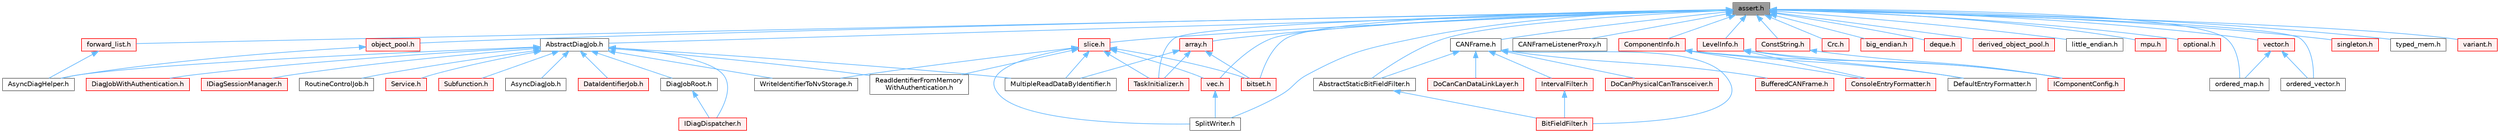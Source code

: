 digraph "assert.h"
{
 // LATEX_PDF_SIZE
  bgcolor="transparent";
  edge [fontname=Helvetica,fontsize=10,labelfontname=Helvetica,labelfontsize=10];
  node [fontname=Helvetica,fontsize=10,shape=box,height=0.2,width=0.4];
  Node1 [id="Node000001",label="assert.h",height=0.2,width=0.4,color="gray40", fillcolor="grey60", style="filled", fontcolor="black",tooltip=" "];
  Node1 -> Node2 [id="edge1_Node000001_Node000002",dir="back",color="steelblue1",style="solid",tooltip=" "];
  Node2 [id="Node000002",label="AbstractDiagJob.h",height=0.2,width=0.4,color="grey40", fillcolor="white", style="filled",URL="$d9/d94/AbstractDiagJob_8h_source.html",tooltip=" "];
  Node2 -> Node3 [id="edge2_Node000002_Node000003",dir="back",color="steelblue1",style="solid",tooltip=" "];
  Node3 [id="Node000003",label="AsyncDiagHelper.h",height=0.2,width=0.4,color="grey40", fillcolor="white", style="filled",URL="$dc/d7e/AsyncDiagHelper_8h_source.html",tooltip=" "];
  Node2 -> Node4 [id="edge3_Node000002_Node000004",dir="back",color="steelblue1",style="solid",tooltip=" "];
  Node4 [id="Node000004",label="AsyncDiagJob.h",height=0.2,width=0.4,color="grey40", fillcolor="white", style="filled",URL="$d2/def/AsyncDiagJob_8h_source.html",tooltip=" "];
  Node2 -> Node5 [id="edge4_Node000002_Node000005",dir="back",color="steelblue1",style="solid",tooltip=" "];
  Node5 [id="Node000005",label="DataIdentifierJob.h",height=0.2,width=0.4,color="red", fillcolor="#FFF0F0", style="filled",URL="$dd/d00/DataIdentifierJob_8h_source.html",tooltip=" "];
  Node2 -> Node11 [id="edge5_Node000002_Node000011",dir="back",color="steelblue1",style="solid",tooltip=" "];
  Node11 [id="Node000011",label="DiagJobRoot.h",height=0.2,width=0.4,color="grey40", fillcolor="white", style="filled",URL="$d2/d98/DiagJobRoot_8h_source.html",tooltip=" "];
  Node11 -> Node12 [id="edge6_Node000011_Node000012",dir="back",color="steelblue1",style="solid",tooltip=" "];
  Node12 [id="Node000012",label="IDiagDispatcher.h",height=0.2,width=0.4,color="red", fillcolor="#FFF0F0", style="filled",URL="$d2/de2/IDiagDispatcher_8h_source.html",tooltip=" "];
  Node2 -> Node16 [id="edge7_Node000002_Node000016",dir="back",color="steelblue1",style="solid",tooltip=" "];
  Node16 [id="Node000016",label="DiagJobWithAuthentication.h",height=0.2,width=0.4,color="red", fillcolor="#FFF0F0", style="filled",URL="$d4/d9f/DiagJobWithAuthentication_8h_source.html",tooltip=" "];
  Node2 -> Node12 [id="edge8_Node000002_Node000012",dir="back",color="steelblue1",style="solid",tooltip=" "];
  Node2 -> Node18 [id="edge9_Node000002_Node000018",dir="back",color="steelblue1",style="solid",tooltip=" "];
  Node18 [id="Node000018",label="IDiagSessionManager.h",height=0.2,width=0.4,color="red", fillcolor="#FFF0F0", style="filled",URL="$d0/df9/IDiagSessionManager_8h_source.html",tooltip=" "];
  Node2 -> Node20 [id="edge10_Node000002_Node000020",dir="back",color="steelblue1",style="solid",tooltip=" "];
  Node20 [id="Node000020",label="MultipleReadDataByIdentifier.h",height=0.2,width=0.4,color="grey40", fillcolor="white", style="filled",URL="$d0/d76/MultipleReadDataByIdentifier_8h_source.html",tooltip=" "];
  Node2 -> Node7 [id="edge11_Node000002_Node000007",dir="back",color="steelblue1",style="solid",tooltip=" "];
  Node7 [id="Node000007",label="ReadIdentifierFromMemory\lWithAuthentication.h",height=0.2,width=0.4,color="grey40", fillcolor="white", style="filled",URL="$df/d1d/ReadIdentifierFromMemoryWithAuthentication_8h_source.html",tooltip=" "];
  Node2 -> Node21 [id="edge12_Node000002_Node000021",dir="back",color="steelblue1",style="solid",tooltip=" "];
  Node21 [id="Node000021",label="RoutineControlJob.h",height=0.2,width=0.4,color="grey40", fillcolor="white", style="filled",URL="$d4/da0/RoutineControlJob_8h_source.html",tooltip=" "];
  Node2 -> Node22 [id="edge13_Node000002_Node000022",dir="back",color="steelblue1",style="solid",tooltip=" "];
  Node22 [id="Node000022",label="Service.h",height=0.2,width=0.4,color="red", fillcolor="#FFF0F0", style="filled",URL="$d8/de7/Service_8h_source.html",tooltip=" "];
  Node2 -> Node34 [id="edge14_Node000002_Node000034",dir="back",color="steelblue1",style="solid",tooltip=" "];
  Node34 [id="Node000034",label="Subfunction.h",height=0.2,width=0.4,color="red", fillcolor="#FFF0F0", style="filled",URL="$d3/d9f/Subfunction_8h_source.html",tooltip=" "];
  Node2 -> Node44 [id="edge15_Node000002_Node000044",dir="back",color="steelblue1",style="solid",tooltip=" "];
  Node44 [id="Node000044",label="WriteIdentifierToNvStorage.h",height=0.2,width=0.4,color="grey40", fillcolor="white", style="filled",URL="$d9/dae/WriteIdentifierToNvStorage_8h_source.html",tooltip=" "];
  Node1 -> Node45 [id="edge16_Node000001_Node000045",dir="back",color="steelblue1",style="solid",tooltip=" "];
  Node45 [id="Node000045",label="AbstractStaticBitFieldFilter.h",height=0.2,width=0.4,color="grey40", fillcolor="white", style="filled",URL="$dd/d42/AbstractStaticBitFieldFilter_8h.html",tooltip=" "];
  Node45 -> Node46 [id="edge17_Node000045_Node000046",dir="back",color="steelblue1",style="solid",tooltip=" "];
  Node46 [id="Node000046",label="BitFieldFilter.h",height=0.2,width=0.4,color="red", fillcolor="#FFF0F0", style="filled",URL="$de/d63/BitFieldFilter_8h.html",tooltip=" "];
  Node1 -> Node50 [id="edge18_Node000001_Node000050",dir="back",color="steelblue1",style="solid",tooltip=" "];
  Node50 [id="Node000050",label="CANFrame.h",height=0.2,width=0.4,color="grey40", fillcolor="white", style="filled",URL="$d1/d59/CANFrame_8h.html",tooltip=" "];
  Node50 -> Node45 [id="edge19_Node000050_Node000045",dir="back",color="steelblue1",style="solid",tooltip=" "];
  Node50 -> Node46 [id="edge20_Node000050_Node000046",dir="back",color="steelblue1",style="solid",tooltip=" "];
  Node50 -> Node51 [id="edge21_Node000050_Node000051",dir="back",color="steelblue1",style="solid",tooltip=" "];
  Node51 [id="Node000051",label="BufferedCANFrame.h",height=0.2,width=0.4,color="red", fillcolor="#FFF0F0", style="filled",URL="$d4/df8/BufferedCANFrame_8h.html",tooltip=" "];
  Node50 -> Node52 [id="edge22_Node000050_Node000052",dir="back",color="steelblue1",style="solid",tooltip=" "];
  Node52 [id="Node000052",label="DoCanCanDataLinkLayer.h",height=0.2,width=0.4,color="red", fillcolor="#FFF0F0", style="filled",URL="$d0/d7e/DoCanCanDataLinkLayer_8h_source.html",tooltip=" "];
  Node50 -> Node54 [id="edge23_Node000050_Node000054",dir="back",color="steelblue1",style="solid",tooltip=" "];
  Node54 [id="Node000054",label="DoCanPhysicalCanTransceiver.h",height=0.2,width=0.4,color="red", fillcolor="#FFF0F0", style="filled",URL="$de/da1/DoCanPhysicalCanTransceiver_8h_source.html",tooltip=" "];
  Node50 -> Node56 [id="edge24_Node000050_Node000056",dir="back",color="steelblue1",style="solid",tooltip=" "];
  Node56 [id="Node000056",label="IntervalFilter.h",height=0.2,width=0.4,color="red", fillcolor="#FFF0F0", style="filled",URL="$d2/d34/IntervalFilter_8h.html",tooltip=" "];
  Node56 -> Node46 [id="edge25_Node000056_Node000046",dir="back",color="steelblue1",style="solid",tooltip=" "];
  Node1 -> Node58 [id="edge26_Node000001_Node000058",dir="back",color="steelblue1",style="solid",tooltip=" "];
  Node58 [id="Node000058",label="CANFrameListenerProxy.h",height=0.2,width=0.4,color="grey40", fillcolor="white", style="filled",URL="$d9/d05/CANFrameListenerProxy_8h_source.html",tooltip=" "];
  Node1 -> Node59 [id="edge27_Node000001_Node000059",dir="back",color="steelblue1",style="solid",tooltip=" "];
  Node59 [id="Node000059",label="ComponentInfo.h",height=0.2,width=0.4,color="red", fillcolor="#FFF0F0", style="filled",URL="$da/d05/ComponentInfo_8h_source.html",tooltip=" "];
  Node59 -> Node60 [id="edge28_Node000059_Node000060",dir="back",color="steelblue1",style="solid",tooltip=" "];
  Node60 [id="Node000060",label="ConsoleEntryFormatter.h",height=0.2,width=0.4,color="red", fillcolor="#FFF0F0", style="filled",URL="$dd/db0/ConsoleEntryFormatter_8h_source.html",tooltip=" "];
  Node59 -> Node62 [id="edge29_Node000059_Node000062",dir="back",color="steelblue1",style="solid",tooltip=" "];
  Node62 [id="Node000062",label="DefaultEntryFormatter.h",height=0.2,width=0.4,color="grey40", fillcolor="white", style="filled",URL="$df/dd4/DefaultEntryFormatter_8h_source.html",tooltip=" "];
  Node59 -> Node63 [id="edge30_Node000059_Node000063",dir="back",color="steelblue1",style="solid",tooltip=" "];
  Node63 [id="Node000063",label="IComponentConfig.h",height=0.2,width=0.4,color="red", fillcolor="#FFF0F0", style="filled",URL="$d4/d3e/IComponentConfig_8h_source.html",tooltip=" "];
  Node1 -> Node88 [id="edge31_Node000001_Node000088",dir="back",color="steelblue1",style="solid",tooltip=" "];
  Node88 [id="Node000088",label="ConstString.h",height=0.2,width=0.4,color="red", fillcolor="#FFF0F0", style="filled",URL="$d7/dc6/ConstString_8h_source.html",tooltip=" "];
  Node88 -> Node63 [id="edge32_Node000088_Node000063",dir="back",color="steelblue1",style="solid",tooltip=" "];
  Node1 -> Node112 [id="edge33_Node000001_Node000112",dir="back",color="steelblue1",style="solid",tooltip=" "];
  Node112 [id="Node000112",label="Crc.h",height=0.2,width=0.4,color="red", fillcolor="#FFF0F0", style="filled",URL="$d4/dd2/Crc_8h_source.html",tooltip=" "];
  Node1 -> Node116 [id="edge34_Node000001_Node000116",dir="back",color="steelblue1",style="solid",tooltip=" "];
  Node116 [id="Node000116",label="LevelInfo.h",height=0.2,width=0.4,color="red", fillcolor="#FFF0F0", style="filled",URL="$d0/df8/LevelInfo_8h_source.html",tooltip=" "];
  Node116 -> Node60 [id="edge35_Node000116_Node000060",dir="back",color="steelblue1",style="solid",tooltip=" "];
  Node116 -> Node62 [id="edge36_Node000116_Node000062",dir="back",color="steelblue1",style="solid",tooltip=" "];
  Node116 -> Node63 [id="edge37_Node000116_Node000063",dir="back",color="steelblue1",style="solid",tooltip=" "];
  Node1 -> Node117 [id="edge38_Node000001_Node000117",dir="back",color="steelblue1",style="solid",tooltip=" "];
  Node117 [id="Node000117",label="SplitWriter.h",height=0.2,width=0.4,color="grey40", fillcolor="white", style="filled",URL="$dc/d25/SplitWriter_8h_source.html",tooltip=" "];
  Node1 -> Node118 [id="edge39_Node000001_Node000118",dir="back",color="steelblue1",style="solid",tooltip=" "];
  Node118 [id="Node000118",label="TaskInitializer.h",height=0.2,width=0.4,color="red", fillcolor="#FFF0F0", style="filled",URL="$df/d5f/TaskInitializer_8h_source.html",tooltip=" "];
  Node1 -> Node120 [id="edge40_Node000001_Node000120",dir="back",color="steelblue1",style="solid",tooltip=" "];
  Node120 [id="Node000120",label="array.h",height=0.2,width=0.4,color="red", fillcolor="#FFF0F0", style="filled",URL="$db/d63/array_8h_source.html",tooltip=" "];
  Node120 -> Node20 [id="edge41_Node000120_Node000020",dir="back",color="steelblue1",style="solid",tooltip=" "];
  Node120 -> Node118 [id="edge42_Node000120_Node000118",dir="back",color="steelblue1",style="solid",tooltip=" "];
  Node120 -> Node136 [id="edge43_Node000120_Node000136",dir="back",color="steelblue1",style="solid",tooltip=" "];
  Node136 [id="Node000136",label="bitset.h",height=0.2,width=0.4,color="red", fillcolor="#FFF0F0", style="filled",URL="$d1/d69/bitset_8h.html",tooltip=" "];
  Node1 -> Node148 [id="edge44_Node000001_Node000148",dir="back",color="steelblue1",style="solid",tooltip=" "];
  Node148 [id="Node000148",label="big_endian.h",height=0.2,width=0.4,color="red", fillcolor="#FFF0F0", style="filled",URL="$db/dad/big__endian_8h_source.html",tooltip=" "];
  Node1 -> Node136 [id="edge45_Node000001_Node000136",dir="back",color="steelblue1",style="solid",tooltip=" "];
  Node1 -> Node149 [id="edge46_Node000001_Node000149",dir="back",color="steelblue1",style="solid",tooltip=" "];
  Node149 [id="Node000149",label="deque.h",height=0.2,width=0.4,color="red", fillcolor="#FFF0F0", style="filled",URL="$dc/d44/deque_8h.html",tooltip=" "];
  Node1 -> Node154 [id="edge47_Node000001_Node000154",dir="back",color="steelblue1",style="solid",tooltip=" "];
  Node154 [id="Node000154",label="derived_object_pool.h",height=0.2,width=0.4,color="red", fillcolor="#FFF0F0", style="filled",URL="$d0/d17/derived__object__pool_8h_source.html",tooltip=" "];
  Node1 -> Node155 [id="edge48_Node000001_Node000155",dir="back",color="steelblue1",style="solid",tooltip=" "];
  Node155 [id="Node000155",label="forward_list.h",height=0.2,width=0.4,color="red", fillcolor="#FFF0F0", style="filled",URL="$da/d35/forward__list_8h_source.html",tooltip=" "];
  Node155 -> Node3 [id="edge49_Node000155_Node000003",dir="back",color="steelblue1",style="solid",tooltip=" "];
  Node1 -> Node180 [id="edge50_Node000001_Node000180",dir="back",color="steelblue1",style="solid",tooltip=" "];
  Node180 [id="Node000180",label="little_endian.h",height=0.2,width=0.4,color="grey40", fillcolor="white", style="filled",URL="$d3/d14/little__endian_8h_source.html",tooltip=" "];
  Node1 -> Node181 [id="edge51_Node000001_Node000181",dir="back",color="steelblue1",style="solid",tooltip=" "];
  Node181 [id="Node000181",label="mpu.h",height=0.2,width=0.4,color="red", fillcolor="#FFF0F0", style="filled",URL="$db/d0d/mpu_8h_source.html",tooltip=" "];
  Node1 -> Node185 [id="edge52_Node000001_Node000185",dir="back",color="steelblue1",style="solid",tooltip=" "];
  Node185 [id="Node000185",label="object_pool.h",height=0.2,width=0.4,color="red", fillcolor="#FFF0F0", style="filled",URL="$d6/db3/object__pool_8h_source.html",tooltip=" "];
  Node185 -> Node3 [id="edge53_Node000185_Node000003",dir="back",color="steelblue1",style="solid",tooltip=" "];
  Node1 -> Node188 [id="edge54_Node000001_Node000188",dir="back",color="steelblue1",style="solid",tooltip=" "];
  Node188 [id="Node000188",label="optional.h",height=0.2,width=0.4,color="red", fillcolor="#FFF0F0", style="filled",URL="$dc/d62/optional_8h.html",tooltip=" "];
  Node1 -> Node194 [id="edge55_Node000001_Node000194",dir="back",color="steelblue1",style="solid",tooltip=" "];
  Node194 [id="Node000194",label="ordered_map.h",height=0.2,width=0.4,color="grey40", fillcolor="white", style="filled",URL="$d8/dfd/ordered__map_8h.html",tooltip=" "];
  Node1 -> Node195 [id="edge56_Node000001_Node000195",dir="back",color="steelblue1",style="solid",tooltip=" "];
  Node195 [id="Node000195",label="ordered_vector.h",height=0.2,width=0.4,color="grey40", fillcolor="white", style="filled",URL="$d2/dd5/ordered__vector_8h.html",tooltip=" "];
  Node1 -> Node196 [id="edge57_Node000001_Node000196",dir="back",color="steelblue1",style="solid",tooltip=" "];
  Node196 [id="Node000196",label="singleton.h",height=0.2,width=0.4,color="red", fillcolor="#FFF0F0", style="filled",URL="$d4/d0b/singleton_8h.html",tooltip=" "];
  Node1 -> Node198 [id="edge58_Node000001_Node000198",dir="back",color="steelblue1",style="solid",tooltip=" "];
  Node198 [id="Node000198",label="slice.h",height=0.2,width=0.4,color="red", fillcolor="#FFF0F0", style="filled",URL="$d0/d48/slice_8h.html",tooltip=" "];
  Node198 -> Node20 [id="edge59_Node000198_Node000020",dir="back",color="steelblue1",style="solid",tooltip=" "];
  Node198 -> Node7 [id="edge60_Node000198_Node000007",dir="back",color="steelblue1",style="solid",tooltip=" "];
  Node198 -> Node117 [id="edge61_Node000198_Node000117",dir="back",color="steelblue1",style="solid",tooltip=" "];
  Node198 -> Node118 [id="edge62_Node000198_Node000118",dir="back",color="steelblue1",style="solid",tooltip=" "];
  Node198 -> Node44 [id="edge63_Node000198_Node000044",dir="back",color="steelblue1",style="solid",tooltip=" "];
  Node198 -> Node136 [id="edge64_Node000198_Node000136",dir="back",color="steelblue1",style="solid",tooltip=" "];
  Node198 -> Node242 [id="edge65_Node000198_Node000242",dir="back",color="steelblue1",style="solid",tooltip=" "];
  Node242 [id="Node000242",label="vec.h",height=0.2,width=0.4,color="red", fillcolor="#FFF0F0", style="filled",URL="$db/d65/vec_8h_source.html",tooltip=" "];
  Node242 -> Node117 [id="edge66_Node000242_Node000117",dir="back",color="steelblue1",style="solid",tooltip=" "];
  Node1 -> Node243 [id="edge67_Node000001_Node000243",dir="back",color="steelblue1",style="solid",tooltip=" "];
  Node243 [id="Node000243",label="typed_mem.h",height=0.2,width=0.4,color="grey40", fillcolor="white", style="filled",URL="$d9/d96/typed__mem_8h_source.html",tooltip=" "];
  Node1 -> Node244 [id="edge68_Node000001_Node000244",dir="back",color="steelblue1",style="solid",tooltip=" "];
  Node244 [id="Node000244",label="variant.h",height=0.2,width=0.4,color="red", fillcolor="#FFF0F0", style="filled",URL="$d6/d10/variant_8h.html",tooltip=" "];
  Node1 -> Node242 [id="edge69_Node000001_Node000242",dir="back",color="steelblue1",style="solid",tooltip=" "];
  Node1 -> Node245 [id="edge70_Node000001_Node000245",dir="back",color="steelblue1",style="solid",tooltip=" "];
  Node245 [id="Node000245",label="vector.h",height=0.2,width=0.4,color="red", fillcolor="#FFF0F0", style="filled",URL="$d6/d68/vector_8h.html",tooltip=" "];
  Node245 -> Node194 [id="edge71_Node000245_Node000194",dir="back",color="steelblue1",style="solid",tooltip=" "];
  Node245 -> Node195 [id="edge72_Node000245_Node000195",dir="back",color="steelblue1",style="solid",tooltip=" "];
}
